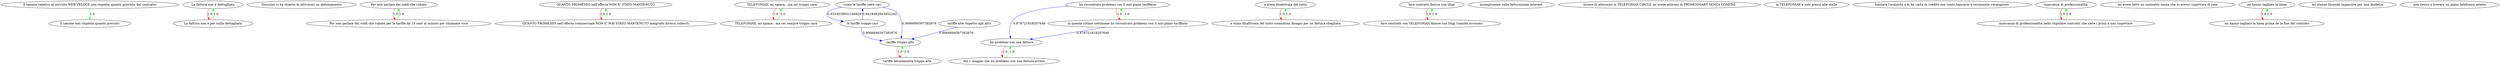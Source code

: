digraph rawGraph {
"Il canone non rispetta quanto previsto";"Il canone relativo al servizio WEB VELOCE non rispetta quanto previsto dal contratto";"La fattura non è dettagliata";"La fattura non è per nulla dettagliata";"Nessuno vi ha chiesto di attivarmi un abbonamento";"Per non parlare dei soldi che rubate";"Per non parlare dei soldi che rubate per la tariffa da 15 cent al minuto per chiamate voce";"QUANTO PROMESSO nell'offerta NON E' STATO MANTENUTO";"QUANTO PROMESSO nell'offerta commerciale NON E' MAI STATO MANTENUTO malgrado diversi solleciti";"TELEFONIAX, mi spiace.. ma sei troppo cara";"TELEFONIAX, mi spiace.. ma sei sempre troppo cara";"come le tariffe siete cari";"ho problemi con una fattura";"dal 1 maggio che ho problemi con una fattura errata";"e stata disattivata del tutto";"e stata disattivata del tutto creandomi disagio per un fattura sbagliata";"fare contratti finisce con litigi";"fare contratti con TELEFONIAX finisce con litigi tramite avvocato";"ho riscontrato problemi con il mio piano tariffario";"in queste ultime settimane ho riscontrato problemi con il mio piano tariffario";"incongruenze sulla fatturazione internet";"invece di attivarmi la TELEFONIAX CIRCLE mi avete attivato la PROMOSMART SENZA CONFINI";"la TELEFONIAX e solo prezzi alle stelle";"le tariffe troppo cari";"limitare l'acquisto a ki ha carta di credito con conto bancario è veramente vergognoso";"mancanza di professionalità";"mancanza di professionalità nello stipulare contratti che siete i primi a non rispettare";"mi avete fatto un contratto senza che io avessi copertura di rete";"mi hanno tagliato la linea";"mi hanno tagliato la linea prima de la fine del contrato";"mi stanno facendo impazzire per una disdetta";"non riesco a trovare un piano telefonico adatto";"tariffe alte rispetto agli altri";"tariffe troppo alte";"tariffe decisamente troppo alte";"Il canone relativo al servizio WEB VELOCE non rispetta quanto previsto dal contratto" -> "Il canone non rispetta quanto previsto" [label=1.0] [color=green]
"La fattura non è per nulla dettagliata" -> "La fattura non è dettagliata" [label=1.0] [color=green]
"La fattura non è dettagliata" -> "La fattura non è per nulla dettagliata" [label=1.0] [color=red]
"Per non parlare dei soldi che rubate per la tariffa da 15 cent al minuto per chiamate voce" -> "Per non parlare dei soldi che rubate" [label=1.0] [color=green]
"Per non parlare dei soldi che rubate" -> "Per non parlare dei soldi che rubate per la tariffa da 15 cent al minuto per chiamate voce" [label=1.0] [color=red]
"QUANTO PROMESSO nell'offerta commerciale NON E' MAI STATO MANTENUTO malgrado diversi solleciti" -> "QUANTO PROMESSO nell'offerta NON E' STATO MANTENUTO" [label=1.0] [color=green]
"QUANTO PROMESSO nell'offerta NON E' STATO MANTENUTO" -> "QUANTO PROMESSO nell'offerta commerciale NON E' MAI STATO MANTENUTO malgrado diversi solleciti" [label=1.0] [color=red]
"TELEFONIAX, mi spiace.. ma sei sempre troppo cara" -> "TELEFONIAX, mi spiace.. ma sei troppo cara" [label=1.0] [color=green]
"TELEFONIAX, mi spiace.. ma sei troppo cara" -> "TELEFONIAX, mi spiace.. ma sei sempre troppo cara" [label=1.0] [color=red]
"dal 1 maggio che ho problemi con una fattura errata" -> "ho problemi con una fattura" [label=1.0] [color=green]
"ho problemi con una fattura" -> "dal 1 maggio che ho problemi con una fattura errata" [label=1.0] [color=red]
"e stata disattivata del tutto creandomi disagio per un fattura sbagliata" -> "e stata disattivata del tutto" [label=1.0] [color=green]
"e stata disattivata del tutto" -> "e stata disattivata del tutto creandomi disagio per un fattura sbagliata" [label=1.0] [color=red]
"fare contratti con TELEFONIAX finisce con litigi tramite avvocato" -> "fare contratti finisce con litigi" [label=1.0] [color=green]
"fare contratti finisce con litigi" -> "fare contratti con TELEFONIAX finisce con litigi tramite avvocato" [label=1.0] [color=red]
"in queste ultime settimane ho riscontrato problemi con il mio piano tariffario" -> "ho riscontrato problemi con il mio piano tariffario" [label=1.0] [color=green]
"ho riscontrato problemi con il mio piano tariffario" -> "in queste ultime settimane ho riscontrato problemi con il mio piano tariffario" [label=1.0] [color=red]
"ho riscontrato problemi con il mio piano tariffario" -> "ho problemi con una fattura" [label=0.878721818207646] [color=blue]
"le tariffe troppo cari" -> "come le tariffe siete cari" [label=0.9418482843452242] [color=blue]
"come le tariffe siete cari" -> "le tariffe troppo cari" [label=0.9334038931246829] [color=blue]
"mancanza di professionalità nello stipulare contratti che siete i primi a non rispettare" -> "mancanza di professionalità" [label=1.0] [color=green]
"mancanza di professionalità" -> "mancanza di professionalità nello stipulare contratti che siete i primi a non rispettare" [label=1.0] [color=red]
"mi hanno tagliato la linea prima de la fine del contrato" -> "mi hanno tagliato la linea" [label=1.0] [color=green]
"mi hanno tagliato la linea" -> "mi hanno tagliato la linea prima de la fine del contrato" [label=1.0] [color=red]
"tariffe decisamente troppo alte" -> "tariffe troppo alte" [label=1.0] [color=green]
"tariffe troppo alte" -> "tariffe decisamente troppo alte" [label=1.0] [color=red]
"tariffe alte rispetto agli altri" -> "tariffe troppo alte" [label=0.9066694567382676] [color=blue]
"le tariffe troppo cari" -> "tariffe troppo alte" [label=0.9066694567382676] [color=blue]
"come le tariffe siete cari" -> "tariffe troppo alte" [label=0.9066694567382676] [color=blue]
"in queste ultime settimane ho riscontrato problemi con il mio piano tariffario" -> "ho problemi con una fattura" [label=0.878721818207646] [color=blue]
}